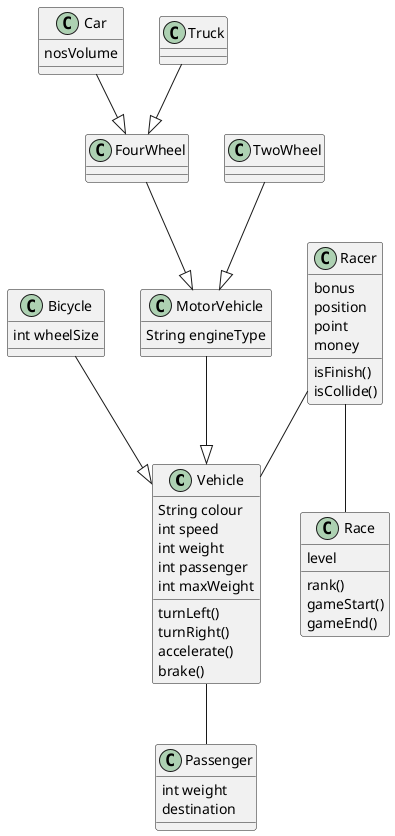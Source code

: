 @startuml
Vehicle : String colour
Vehicle : int speed
Vehicle : int weight
Vehicle : int passenger
Vehicle : int maxWeight
Vehicle : turnLeft()
Vehicle : turnRight()
Vehicle : accelerate()
Vehicle : brake()
Passenger : int weight
Passenger : destination
Bicycle : int wheelSize
MotorVehicle : String engineType
Car : nosVolume
Racer : bonus
Racer : position
Racer : point
Racer : money
Racer : isFinish()
Racer : isCollide()
Race : level
Race : rank()
Race : gameStart()
Race : gameEnd()
FourWheel --|> MotorVehicle
Truck --|> FourWheel
Car --|> FourWheel
TwoWheel --|> MotorVehicle
Bicycle --|> Vehicle
Vehicle -- Passenger
MotorVehicle --|> Vehicle
Racer -- Vehicle
Racer -- Race
@enduml